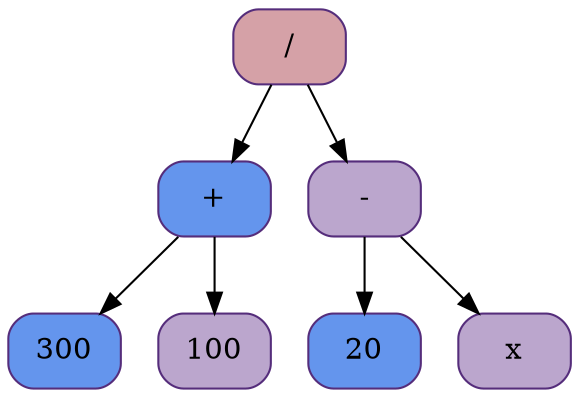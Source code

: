 digraph tree {
	node [shape=Mrecord, style=filled, fillcolor="#bba6cd", color="#552d7b"];
976 [shape=record, style="filled,rounded", color="#552d7b",                          fillcolor="#d5a1a7", fontsize=14, label=" / "];
	976 -> 1040;
1040 [shape=record, style="filled,rounded", color="#552d7b",                          fillcolor="#6495ed", fontsize=14, label=" + "];
	1040 -> 1104;
1104 [shape=record, style="filled,rounded", color="#552d7b",                          fillcolor="#6495ed", fontsize=14, label=" 300 "];
	1040 -> 1168;
1168 [shape=record, style="filled,rounded", color="#552d7b",                          fillcolor="#bba6cd", fontsize=14, label=" 100 "];
	976 -> 1232;
1232 [shape=record, style="filled,rounded", color="#552d7b",                          fillcolor="#bba6cd", fontsize=14, label=" - "];
	1232 -> 1296;
1296 [shape=record, style="filled,rounded", color="#552d7b",                          fillcolor="#6495ed", fontsize=14, label=" 20 "];
	1232 -> 1360;
1360 [shape=record, style="filled,rounded", color="#552d7b",                          fillcolor="#bba6cd", fontsize=14, label=" x "];
}
